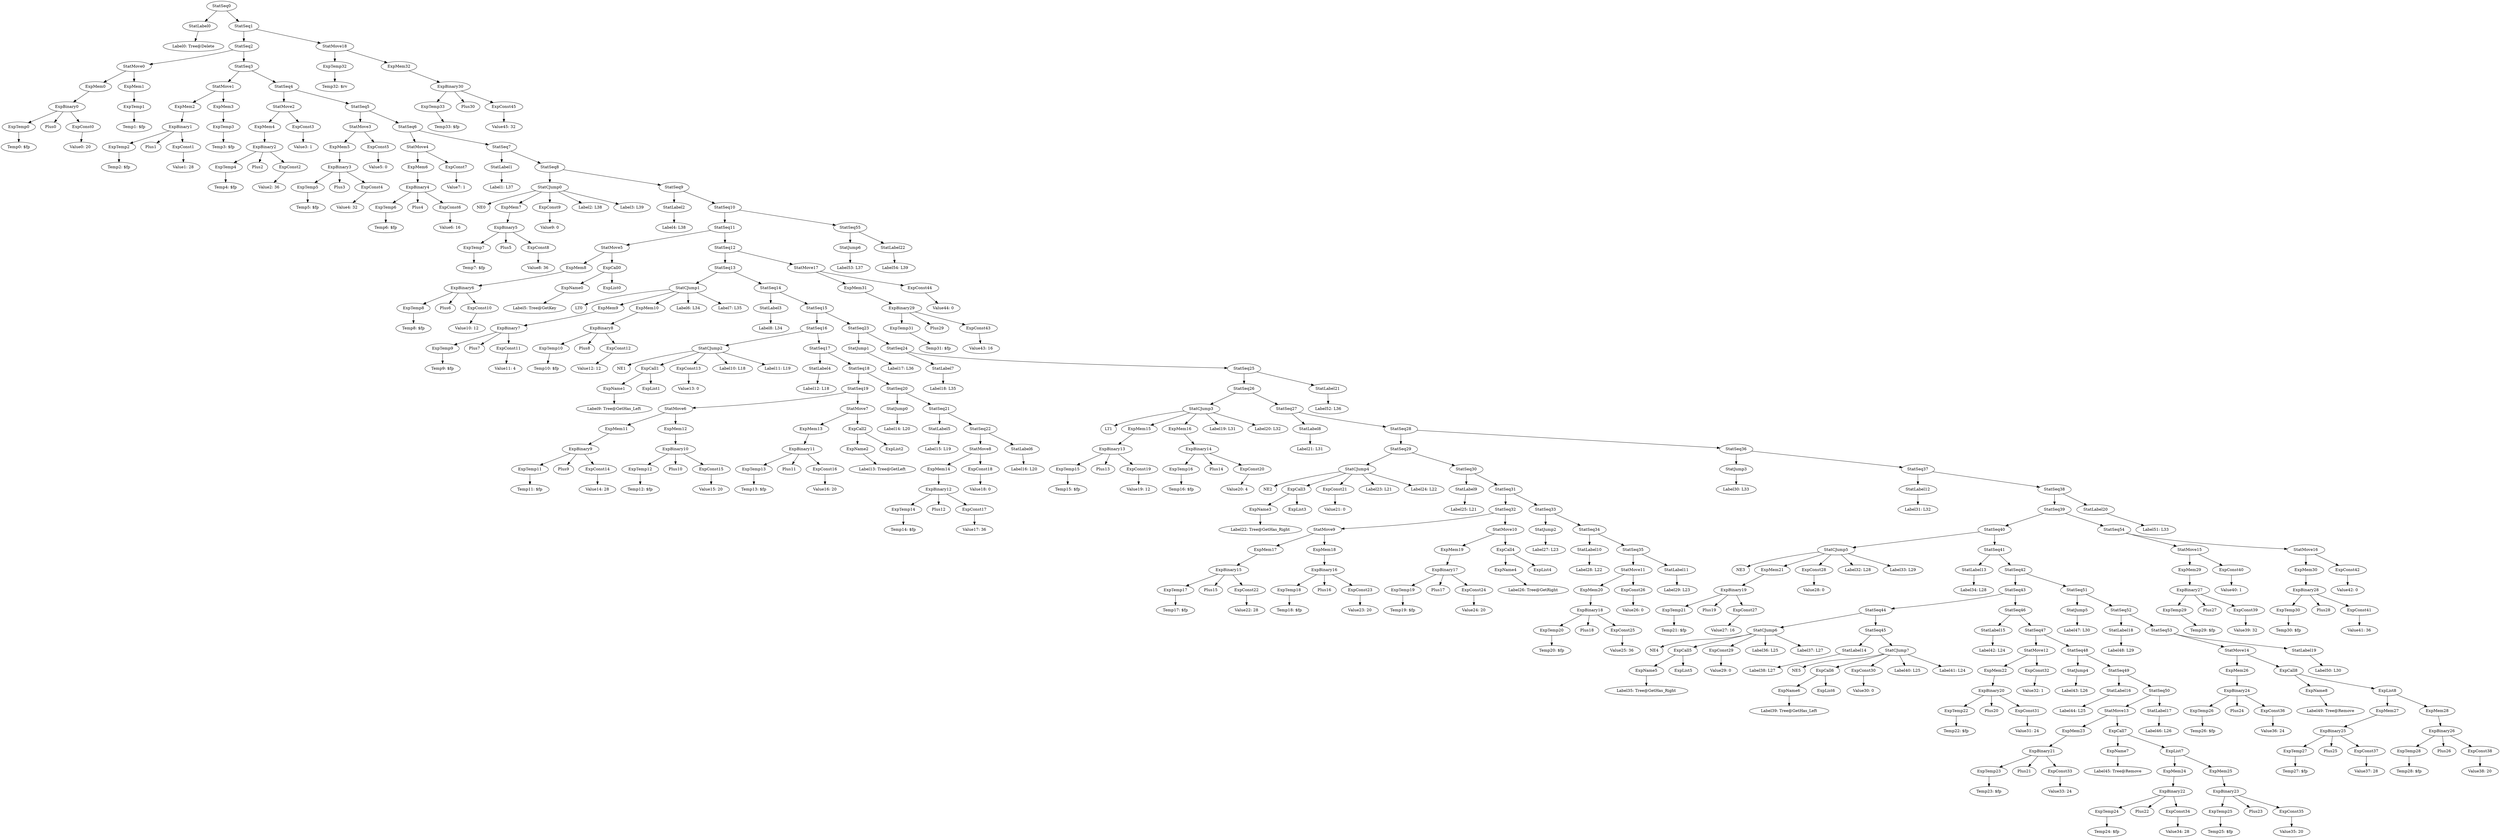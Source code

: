 digraph {
	ordering = out;
	ExpMem32 -> ExpBinary30;
	ExpBinary30 -> ExpTemp33;
	ExpBinary30 -> Plus30;
	ExpBinary30 -> ExpConst45;
	StatMove18 -> ExpTemp32;
	StatMove18 -> ExpMem32;
	ExpTemp32 -> "Temp32: $rv";
	ExpConst44 -> "Value44: 0";
	ExpMem31 -> ExpBinary29;
	ExpConst43 -> "Value43: 16";
	StatLabel21 -> "Label52: L36";
	StatSeq38 -> StatSeq39;
	StatSeq38 -> StatLabel20;
	StatMove17 -> ExpMem31;
	StatMove17 -> ExpConst44;
	ExpConst42 -> "Value42: 0";
	ExpMem30 -> ExpBinary28;
	ExpBinary28 -> ExpTemp30;
	ExpBinary28 -> Plus28;
	ExpBinary28 -> ExpConst41;
	ExpTemp30 -> "Temp30: $fp";
	ExpConst40 -> "Value40: 1";
	StatMove15 -> ExpMem29;
	StatMove15 -> ExpConst40;
	ExpMem29 -> ExpBinary27;
	ExpConst39 -> "Value39: 32";
	ExpTemp29 -> "Temp29: $fp";
	StatSeq39 -> StatSeq40;
	StatSeq39 -> StatSeq54;
	StatLabel19 -> "Label50: L30";
	StatSeq53 -> StatMove14;
	StatSeq53 -> StatLabel19;
	ExpConst38 -> "Value38: 20";
	ExpBinary26 -> ExpTemp28;
	ExpBinary26 -> Plus26;
	ExpBinary26 -> ExpConst38;
	ExpList8 -> ExpMem27;
	ExpList8 -> ExpMem28;
	ExpMem27 -> ExpBinary25;
	ExpConst37 -> "Value37: 28";
	ExpTemp27 -> "Temp27: $fp";
	ExpCall8 -> ExpName8;
	ExpCall8 -> ExpList8;
	StatMove14 -> ExpMem26;
	StatMove14 -> ExpCall8;
	ExpTemp26 -> "Temp26: $fp";
	StatSeq51 -> StatJump5;
	StatSeq51 -> StatSeq52;
	StatSeq50 -> StatMove13;
	StatSeq50 -> StatLabel17;
	ExpMem25 -> ExpBinary23;
	ExpConst35 -> "Value35: 20";
	StatMove16 -> ExpMem30;
	StatMove16 -> ExpConst42;
	ExpBinary23 -> ExpTemp25;
	ExpBinary23 -> Plus23;
	ExpBinary23 -> ExpConst35;
	ExpTemp25 -> "Temp25: $fp";
	ExpList7 -> ExpMem24;
	ExpList7 -> ExpMem25;
	ExpMem24 -> ExpBinary22;
	ExpTemp33 -> "Temp33: $fp";
	ExpBinary22 -> ExpTemp24;
	ExpBinary22 -> Plus22;
	ExpBinary22 -> ExpConst34;
	ExpTemp31 -> "Temp31: $fp";
	ExpTemp24 -> "Temp24: $fp";
	ExpCall7 -> ExpName7;
	ExpCall7 -> ExpList7;
	ExpName7 -> "Label45: Tree@Remove";
	StatMove13 -> ExpMem23;
	StatMove13 -> ExpCall7;
	ExpBinary25 -> ExpTemp27;
	ExpBinary25 -> Plus25;
	ExpBinary25 -> ExpConst37;
	ExpMem23 -> ExpBinary21;
	ExpTemp23 -> "Temp23: $fp";
	StatSeq49 -> StatLabel16;
	StatSeq49 -> StatSeq50;
	ExpMem26 -> ExpBinary24;
	StatLabel16 -> "Label44: L25";
	ExpMem12 -> ExpBinary10;
	ExpBinary10 -> ExpTemp12;
	ExpBinary10 -> Plus10;
	ExpBinary10 -> ExpConst15;
	StatMove11 -> ExpMem20;
	StatMove11 -> ExpConst26;
	StatSeq16 -> StatCJump2;
	StatSeq16 -> StatSeq17;
	StatSeq7 -> StatLabel1;
	StatSeq7 -> StatSeq8;
	ExpConst27 -> "Value27: 16";
	ExpTemp13 -> "Temp13: $fp";
	StatJump0 -> "Label14: L20";
	ExpName1 -> "Label9: Tree@GetHas_Left";
	ExpTemp10 -> "Temp10: $fp";
	ExpCall6 -> ExpName6;
	ExpCall6 -> ExpList6;
	ExpConst30 -> "Value30: 0";
	ExpConst11 -> "Value11: 4";
	ExpBinary24 -> ExpTemp26;
	ExpBinary24 -> Plus24;
	ExpBinary24 -> ExpConst36;
	ExpBinary9 -> ExpTemp11;
	ExpBinary9 -> Plus9;
	ExpBinary9 -> ExpConst14;
	StatSeq48 -> StatJump4;
	StatSeq48 -> StatSeq49;
	ExpCall4 -> ExpName4;
	ExpCall4 -> ExpList4;
	StatJump3 -> "Label30: L33";
	ExpConst34 -> "Value34: 28";
	StatCJump1 -> LT0;
	StatCJump1 -> ExpMem9;
	StatCJump1 -> ExpMem10;
	StatCJump1 -> "Label6: L34";
	StatCJump1 -> "Label7: L35";
	ExpCall3 -> ExpName3;
	ExpCall3 -> ExpList3;
	ExpConst25 -> "Value25: 36";
	ExpName0 -> "Label5: Tree@GetKey";
	StatJump5 -> "Label47: L30";
	StatLabel17 -> "Label46: L26";
	ExpConst8 -> "Value8: 36";
	ExpTemp20 -> "Temp20: $fp";
	ExpBinary6 -> ExpTemp8;
	ExpBinary6 -> Plus6;
	ExpBinary6 -> ExpConst10;
	ExpConst12 -> "Value12: 12";
	ExpTemp8 -> "Temp8: $fp";
	ExpMem15 -> ExpBinary13;
	ExpConst32 -> "Value32: 1";
	StatLabel18 -> "Label48: L29";
	ExpCall0 -> ExpName0;
	ExpCall0 -> ExpList0;
	StatSeq9 -> StatLabel2;
	StatSeq9 -> StatSeq10;
	StatLabel2 -> "Label4: L38";
	StatJump6 -> "Label53: L37";
	StatMove5 -> ExpMem8;
	StatMove5 -> ExpCall0;
	ExpConst14 -> "Value14: 28";
	ExpConst9 -> "Value9: 0";
	ExpBinary11 -> ExpTemp13;
	ExpBinary11 -> Plus11;
	ExpBinary11 -> ExpConst16;
	StatLabel12 -> "Label31: L32";
	ExpBinary0 -> ExpTemp0;
	ExpBinary0 -> Plus0;
	ExpBinary0 -> ExpConst0;
	StatSeq12 -> StatSeq13;
	StatSeq12 -> StatMove17;
	ExpTemp4 -> "Temp4: $fp";
	StatLabel5 -> "Label15: L19";
	StatSeq14 -> StatLabel3;
	StatSeq14 -> StatSeq15;
	StatCJump4 -> NE2;
	StatCJump4 -> ExpCall3;
	StatCJump4 -> ExpConst21;
	StatCJump4 -> "Label23: L21";
	StatCJump4 -> "Label24: L22";
	ExpMem13 -> ExpBinary11;
	StatSeq13 -> StatCJump1;
	StatSeq13 -> StatSeq14;
	ExpBinary27 -> ExpTemp29;
	ExpBinary27 -> Plus27;
	ExpBinary27 -> ExpConst39;
	StatMove1 -> ExpMem2;
	StatMove1 -> ExpMem3;
	StatSeq17 -> StatLabel4;
	StatSeq17 -> StatSeq18;
	StatSeq1 -> StatSeq2;
	StatSeq1 -> StatMove18;
	StatSeq30 -> StatLabel9;
	StatSeq30 -> StatSeq31;
	ExpTemp19 -> "Temp19: $fp";
	StatLabel4 -> "Label12: L18";
	StatSeq23 -> StatJump1;
	StatSeq23 -> StatSeq24;
	ExpConst36 -> "Value36: 24";
	StatSeq5 -> StatMove3;
	StatSeq5 -> StatSeq6;
	StatCJump0 -> NE0;
	StatCJump0 -> ExpMem7;
	StatCJump0 -> ExpConst9;
	StatCJump0 -> "Label2: L38";
	StatCJump0 -> "Label3: L39";
	ExpConst41 -> "Value41: 36";
	ExpConst1 -> "Value1: 28";
	ExpTemp2 -> "Temp2: $fp";
	StatLabel11 -> "Label29: L23";
	ExpBinary14 -> ExpTemp16;
	ExpBinary14 -> Plus14;
	ExpBinary14 -> ExpConst20;
	StatMove0 -> ExpMem0;
	StatMove0 -> ExpMem1;
	ExpTemp12 -> "Temp12: $fp";
	StatJump1 -> "Label17: L36";
	StatLabel1 -> "Label1: L37";
	StatMove7 -> ExpMem13;
	StatMove7 -> ExpCall2;
	ExpTemp7 -> "Temp7: $fp";
	ExpTemp0 -> "Temp0: $fp";
	StatSeq54 -> StatMove15;
	StatSeq54 -> StatMove16;
	ExpConst15 -> "Value15: 20";
	StatSeq3 -> StatMove1;
	StatSeq3 -> StatSeq4;
	ExpConst13 -> "Value13: 0";
	ExpMem7 -> ExpBinary5;
	ExpConst45 -> "Value45: 32";
	ExpBinary3 -> ExpTemp5;
	ExpBinary3 -> Plus3;
	ExpBinary3 -> ExpConst4;
	StatSeq8 -> StatCJump0;
	StatSeq8 -> StatSeq9;
	ExpMem8 -> ExpBinary6;
	StatSeq6 -> StatMove4;
	StatSeq6 -> StatSeq7;
	ExpTemp11 -> "Temp11: $fp";
	StatSeq0 -> StatLabel0;
	StatSeq0 -> StatSeq1;
	ExpConst23 -> "Value23: 20";
	ExpMem21 -> ExpBinary19;
	ExpTemp1 -> "Temp1: $fp";
	ExpBinary4 -> ExpTemp6;
	ExpBinary4 -> Plus4;
	ExpBinary4 -> ExpConst6;
	StatSeq55 -> StatJump6;
	StatSeq55 -> StatLabel22;
	ExpTemp5 -> "Temp5: $fp";
	ExpBinary17 -> ExpTemp19;
	ExpBinary17 -> Plus17;
	ExpBinary17 -> ExpConst24;
	ExpMem16 -> ExpBinary14;
	ExpBinary2 -> ExpTemp4;
	ExpBinary2 -> Plus2;
	ExpBinary2 -> ExpConst2;
	ExpName2 -> "Label13: Tree@GetLeft";
	StatSeq52 -> StatLabel18;
	StatSeq52 -> StatSeq53;
	ExpMem3 -> ExpTemp3;
	ExpBinary1 -> ExpTemp2;
	ExpBinary1 -> Plus1;
	ExpBinary1 -> ExpConst1;
	ExpConst10 -> "Value10: 12";
	StatSeq4 -> StatMove2;
	StatSeq4 -> StatSeq5;
	ExpMem0 -> ExpBinary0;
	ExpMem1 -> ExpTemp1;
	ExpConst31 -> "Value31: 24";
	ExpMem9 -> ExpBinary7;
	ExpConst6 -> "Value6: 16";
	ExpMem28 -> ExpBinary26;
	ExpName8 -> "Label49: Tree@Remove";
	StatMove2 -> ExpMem4;
	StatMove2 -> ExpConst3;
	ExpBinary13 -> ExpTemp15;
	ExpBinary13 -> Plus13;
	ExpBinary13 -> ExpConst19;
	ExpTemp17 -> "Temp17: $fp";
	ExpConst3 -> "Value3: 1";
	ExpCall2 -> ExpName2;
	ExpCall2 -> ExpList2;
	ExpConst2 -> "Value2: 36";
	StatSeq25 -> StatSeq26;
	StatSeq25 -> StatLabel21;
	StatMove3 -> ExpMem5;
	StatMove3 -> ExpConst5;
	StatLabel0 -> "Label0: Tree@Delete";
	ExpConst24 -> "Value24: 20";
	ExpBinary8 -> ExpTemp10;
	ExpBinary8 -> Plus8;
	ExpBinary8 -> ExpConst12;
	ExpConst5 -> "Value5: 0";
	StatSeq26 -> StatCJump3;
	StatSeq26 -> StatSeq27;
	ExpConst0 -> "Value0: 20";
	StatCJump2 -> NE1;
	StatCJump2 -> ExpCall1;
	StatCJump2 -> ExpConst13;
	StatCJump2 -> "Label10: L18";
	StatCJump2 -> "Label11: L19";
	ExpTemp16 -> "Temp16: $fp";
	ExpConst16 -> "Value16: 20";
	ExpMem6 -> ExpBinary4;
	StatSeq42 -> StatSeq43;
	StatSeq42 -> StatSeq51;
	ExpMem2 -> ExpBinary1;
	StatSeq11 -> StatMove5;
	StatSeq11 -> StatSeq12;
	ExpBinary15 -> ExpTemp17;
	ExpBinary15 -> Plus15;
	ExpBinary15 -> ExpConst22;
	StatSeq20 -> StatJump0;
	StatSeq20 -> StatSeq21;
	ExpBinary7 -> ExpTemp9;
	ExpBinary7 -> Plus7;
	ExpBinary7 -> ExpConst11;
	ExpBinary5 -> ExpTemp7;
	ExpBinary5 -> Plus5;
	ExpBinary5 -> ExpConst8;
	ExpConst4 -> "Value4: 32";
	StatSeq21 -> StatLabel5;
	StatSeq21 -> StatSeq22;
	StatLabel6 -> "Label16: L20";
	ExpTemp14 -> "Temp14: $fp";
	ExpConst19 -> "Value19: 12";
	StatSeq45 -> StatLabel14;
	StatSeq45 -> StatCJump7;
	StatMove12 -> ExpMem22;
	StatMove12 -> ExpConst32;
	StatMove6 -> ExpMem11;
	StatMove6 -> ExpMem12;
	ExpBinary12 -> ExpTemp14;
	ExpBinary12 -> Plus12;
	ExpBinary12 -> ExpConst17;
	ExpConst26 -> "Value26: 0";
	ExpConst18 -> "Value18: 0";
	ExpName5 -> "Label35: Tree@GetHas_Right";
	ExpConst17 -> "Value17: 36";
	StatSeq31 -> StatSeq32;
	StatSeq31 -> StatSeq33;
	ExpMem14 -> ExpBinary12;
	StatLabel7 -> "Label18: L35";
	StatSeq19 -> StatMove6;
	StatSeq19 -> StatMove7;
	StatSeq22 -> StatMove8;
	StatSeq22 -> StatLabel6;
	StatSeq33 -> StatJump2;
	StatSeq33 -> StatSeq34;
	StatSeq15 -> StatSeq16;
	StatSeq15 -> StatSeq23;
	ExpBinary21 -> ExpTemp23;
	ExpBinary21 -> Plus21;
	ExpBinary21 -> ExpConst33;
	StatCJump3 -> LT1;
	StatCJump3 -> ExpMem15;
	StatCJump3 -> ExpMem16;
	StatCJump3 -> "Label19: L31";
	StatCJump3 -> "Label20: L32";
	ExpTemp15 -> "Temp15: $fp";
	ExpTemp9 -> "Temp9: $fp";
	StatSeq27 -> StatLabel8;
	StatSeq27 -> StatSeq28;
	ExpName3 -> "Label22: Tree@GetHas_Right";
	ExpConst33 -> "Value33: 24";
	ExpConst21 -> "Value21: 0";
	ExpConst20 -> "Value20: 4";
	StatSeq29 -> StatCJump4;
	StatSeq29 -> StatSeq30;
	ExpBinary29 -> ExpTemp31;
	ExpBinary29 -> Plus29;
	ExpBinary29 -> ExpConst43;
	StatLabel9 -> "Label25: L21";
	ExpConst22 -> "Value22: 28";
	StatSeq34 -> StatLabel10;
	StatSeq34 -> StatSeq35;
	ExpMem17 -> ExpBinary15;
	StatMove4 -> ExpMem6;
	StatMove4 -> ExpConst7;
	StatMove9 -> ExpMem17;
	StatMove9 -> ExpMem18;
	ExpBinary16 -> ExpTemp18;
	ExpBinary16 -> Plus16;
	ExpBinary16 -> ExpConst23;
	ExpTemp18 -> "Temp18: $fp";
	ExpConst28 -> "Value28: 0";
	ExpMem18 -> ExpBinary16;
	ExpTemp22 -> "Temp22: $fp";
	ExpMem4 -> ExpBinary2;
	StatMove10 -> ExpMem19;
	StatMove10 -> ExpCall4;
	ExpName4 -> "Label26: Tree@GetRight";
	StatCJump7 -> NE5;
	StatCJump7 -> ExpCall6;
	StatCJump7 -> ExpConst30;
	StatCJump7 -> "Label40: L25";
	StatCJump7 -> "Label41: L24";
	StatJump2 -> "Label27: L23";
	StatLabel10 -> "Label28: L22";
	StatSeq37 -> StatLabel12;
	StatSeq37 -> StatSeq38;
	ExpTemp3 -> "Temp3: $fp";
	ExpTemp6 -> "Temp6: $fp";
	StatLabel8 -> "Label21: L31";
	ExpBinary18 -> ExpTemp20;
	ExpBinary18 -> Plus18;
	ExpBinary18 -> ExpConst25;
	ExpMem11 -> ExpBinary9;
	StatSeq36 -> StatJump3;
	StatSeq36 -> StatSeq37;
	ExpMem20 -> ExpBinary18;
	StatSeq35 -> StatMove11;
	StatSeq35 -> StatLabel11;
	StatSeq28 -> StatSeq29;
	StatSeq28 -> StatSeq36;
	StatLabel20 -> "Label51: L33";
	ExpCall1 -> ExpName1;
	ExpCall1 -> ExpList1;
	ExpMem19 -> ExpBinary17;
	StatCJump5 -> NE3;
	StatCJump5 -> ExpMem21;
	StatCJump5 -> ExpConst28;
	StatCJump5 -> "Label32: L28";
	StatCJump5 -> "Label33: L29";
	ExpConst7 -> "Value7: 1";
	ExpTemp21 -> "Temp21: $fp";
	StatLabel22 -> "Label54: L39";
	ExpBinary19 -> ExpTemp21;
	ExpBinary19 -> Plus19;
	ExpBinary19 -> ExpConst27;
	StatSeq40 -> StatCJump5;
	StatSeq40 -> StatSeq41;
	StatSeq2 -> StatMove0;
	StatSeq2 -> StatSeq3;
	StatLabel13 -> "Label34: L28";
	StatSeq18 -> StatSeq19;
	StatSeq18 -> StatSeq20;
	StatLabel3 -> "Label8: L34";
	StatSeq41 -> StatLabel13;
	StatSeq41 -> StatSeq42;
	StatCJump6 -> NE4;
	StatCJump6 -> ExpCall5;
	StatCJump6 -> ExpConst29;
	StatCJump6 -> "Label36: L25";
	StatCJump6 -> "Label37: L27";
	ExpCall5 -> ExpName5;
	ExpCall5 -> ExpList5;
	ExpConst29 -> "Value29: 0";
	StatSeq10 -> StatSeq11;
	StatSeq10 -> StatSeq55;
	StatLabel14 -> "Label38: L27";
	ExpName6 -> "Label39: Tree@GetHas_Left";
	StatSeq43 -> StatSeq44;
	StatSeq43 -> StatSeq46;
	StatLabel15 -> "Label42: L24";
	StatSeq24 -> StatLabel7;
	StatSeq24 -> StatSeq25;
	StatSeq46 -> StatLabel15;
	StatSeq46 -> StatSeq47;
	ExpTemp28 -> "Temp28: $fp";
	StatMove8 -> ExpMem14;
	StatMove8 -> ExpConst18;
	StatSeq32 -> StatMove9;
	StatSeq32 -> StatMove10;
	ExpBinary20 -> ExpTemp22;
	ExpBinary20 -> Plus20;
	ExpBinary20 -> ExpConst31;
	ExpMem5 -> ExpBinary3;
	StatSeq44 -> StatCJump6;
	StatSeq44 -> StatSeq45;
	ExpMem22 -> ExpBinary20;
	StatSeq47 -> StatMove12;
	StatSeq47 -> StatSeq48;
	ExpMem10 -> ExpBinary8;
	StatJump4 -> "Label43: L26";
}

